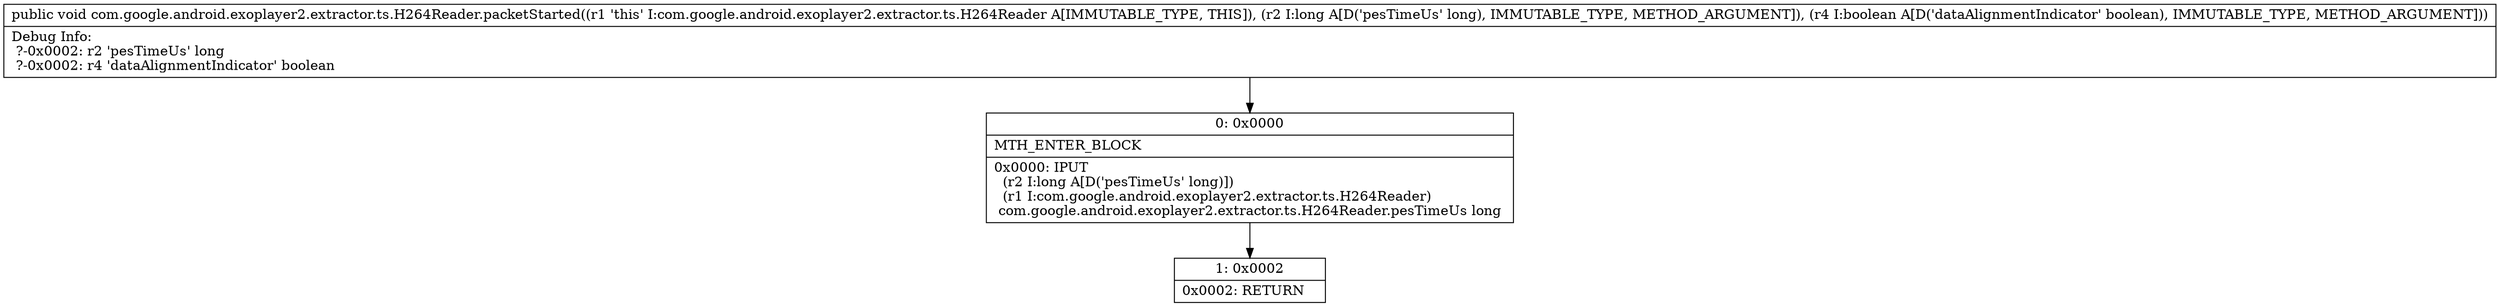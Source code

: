 digraph "CFG forcom.google.android.exoplayer2.extractor.ts.H264Reader.packetStarted(JZ)V" {
Node_0 [shape=record,label="{0\:\ 0x0000|MTH_ENTER_BLOCK\l|0x0000: IPUT  \l  (r2 I:long A[D('pesTimeUs' long)])\l  (r1 I:com.google.android.exoplayer2.extractor.ts.H264Reader)\l com.google.android.exoplayer2.extractor.ts.H264Reader.pesTimeUs long \l}"];
Node_1 [shape=record,label="{1\:\ 0x0002|0x0002: RETURN   \l}"];
MethodNode[shape=record,label="{public void com.google.android.exoplayer2.extractor.ts.H264Reader.packetStarted((r1 'this' I:com.google.android.exoplayer2.extractor.ts.H264Reader A[IMMUTABLE_TYPE, THIS]), (r2 I:long A[D('pesTimeUs' long), IMMUTABLE_TYPE, METHOD_ARGUMENT]), (r4 I:boolean A[D('dataAlignmentIndicator' boolean), IMMUTABLE_TYPE, METHOD_ARGUMENT]))  | Debug Info:\l  ?\-0x0002: r2 'pesTimeUs' long\l  ?\-0x0002: r4 'dataAlignmentIndicator' boolean\l}"];
MethodNode -> Node_0;
Node_0 -> Node_1;
}

